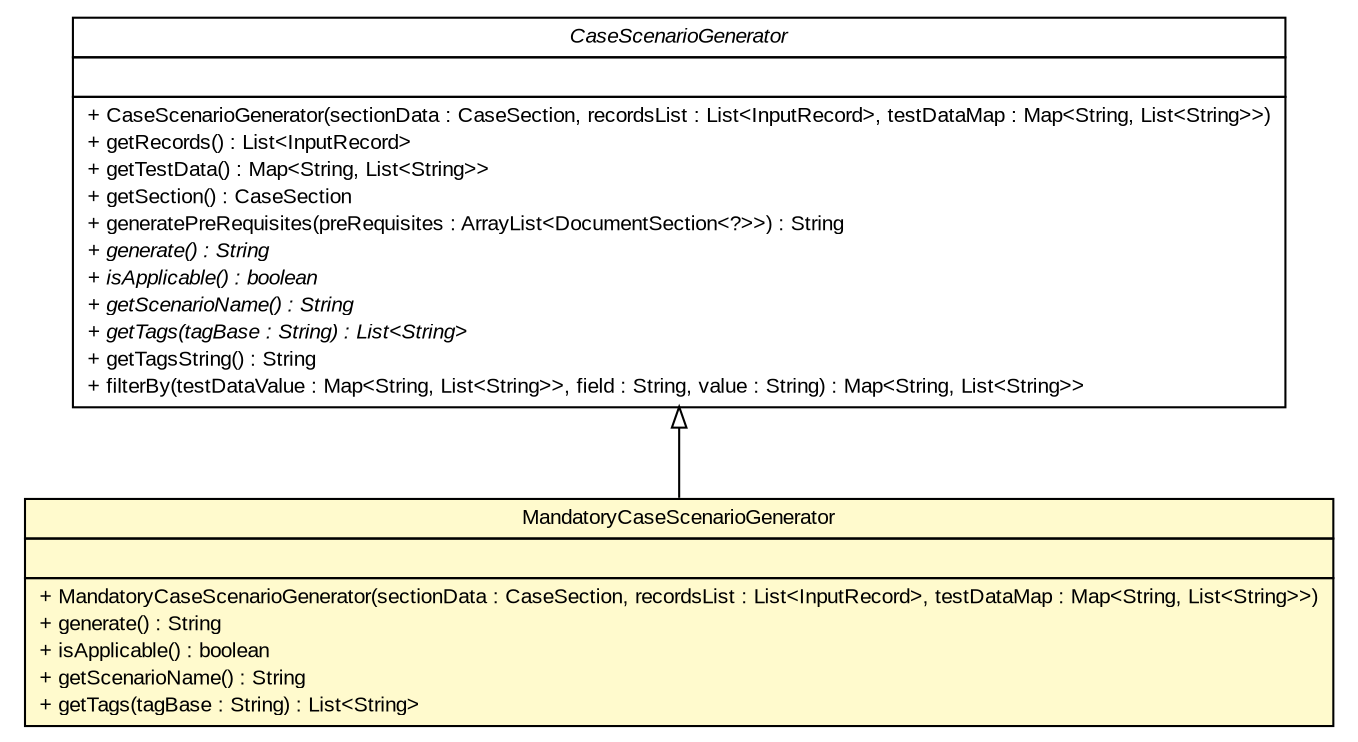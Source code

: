 #!/usr/local/bin/dot
#
# Class diagram 
# Generated by UMLGraph version R5_6 (http://www.umlgraph.org/)
#

digraph G {
	edge [fontname="arial",fontsize=10,labelfontname="arial",labelfontsize=10];
	node [fontname="arial",fontsize=10,shape=plaintext];
	nodesep=0.25;
	ranksep=0.5;
	// com.github.mkolisnyk.aerial.datagenerators.cases.MandatoryCaseScenarioGenerator
	c4013 [label=<<table title="com.github.mkolisnyk.aerial.datagenerators.cases.MandatoryCaseScenarioGenerator" border="0" cellborder="1" cellspacing="0" cellpadding="2" port="p" bgcolor="lemonChiffon" href="./MandatoryCaseScenarioGenerator.html">
		<tr><td><table border="0" cellspacing="0" cellpadding="1">
<tr><td align="center" balign="center"> MandatoryCaseScenarioGenerator </td></tr>
		</table></td></tr>
		<tr><td><table border="0" cellspacing="0" cellpadding="1">
<tr><td align="left" balign="left">  </td></tr>
		</table></td></tr>
		<tr><td><table border="0" cellspacing="0" cellpadding="1">
<tr><td align="left" balign="left"> + MandatoryCaseScenarioGenerator(sectionData : CaseSection, recordsList : List&lt;InputRecord&gt;, testDataMap : Map&lt;String, List&lt;String&gt;&gt;) </td></tr>
<tr><td align="left" balign="left"> + generate() : String </td></tr>
<tr><td align="left" balign="left"> + isApplicable() : boolean </td></tr>
<tr><td align="left" balign="left"> + getScenarioName() : String </td></tr>
<tr><td align="left" balign="left"> + getTags(tagBase : String) : List&lt;String&gt; </td></tr>
		</table></td></tr>
		</table>>, URL="./MandatoryCaseScenarioGenerator.html", fontname="arial", fontcolor="black", fontsize=10.0];
	// com.github.mkolisnyk.aerial.datagenerators.CaseScenarioGenerator
	c4016 [label=<<table title="com.github.mkolisnyk.aerial.datagenerators.CaseScenarioGenerator" border="0" cellborder="1" cellspacing="0" cellpadding="2" port="p" href="../CaseScenarioGenerator.html">
		<tr><td><table border="0" cellspacing="0" cellpadding="1">
<tr><td align="center" balign="center"><font face="arial italic"> CaseScenarioGenerator </font></td></tr>
		</table></td></tr>
		<tr><td><table border="0" cellspacing="0" cellpadding="1">
<tr><td align="left" balign="left">  </td></tr>
		</table></td></tr>
		<tr><td><table border="0" cellspacing="0" cellpadding="1">
<tr><td align="left" balign="left"> + CaseScenarioGenerator(sectionData : CaseSection, recordsList : List&lt;InputRecord&gt;, testDataMap : Map&lt;String, List&lt;String&gt;&gt;) </td></tr>
<tr><td align="left" balign="left"> + getRecords() : List&lt;InputRecord&gt; </td></tr>
<tr><td align="left" balign="left"> + getTestData() : Map&lt;String, List&lt;String&gt;&gt; </td></tr>
<tr><td align="left" balign="left"> + getSection() : CaseSection </td></tr>
<tr><td align="left" balign="left"> + generatePreRequisites(preRequisites : ArrayList&lt;DocumentSection&lt;?&gt;&gt;) : String </td></tr>
<tr><td align="left" balign="left"><font face="arial italic" point-size="10.0"> + generate() : String </font></td></tr>
<tr><td align="left" balign="left"><font face="arial italic" point-size="10.0"> + isApplicable() : boolean </font></td></tr>
<tr><td align="left" balign="left"><font face="arial italic" point-size="10.0"> + getScenarioName() : String </font></td></tr>
<tr><td align="left" balign="left"><font face="arial italic" point-size="10.0"> + getTags(tagBase : String) : List&lt;String&gt; </font></td></tr>
<tr><td align="left" balign="left"> + getTagsString() : String </td></tr>
<tr><td align="left" balign="left"> + filterBy(testDataValue : Map&lt;String, List&lt;String&gt;&gt;, field : String, value : String) : Map&lt;String, List&lt;String&gt;&gt; </td></tr>
		</table></td></tr>
		</table>>, URL="../CaseScenarioGenerator.html", fontname="arial", fontcolor="black", fontsize=10.0];
	//com.github.mkolisnyk.aerial.datagenerators.cases.MandatoryCaseScenarioGenerator extends com.github.mkolisnyk.aerial.datagenerators.CaseScenarioGenerator
	c4016:p -> c4013:p [dir=back,arrowtail=empty];
}

